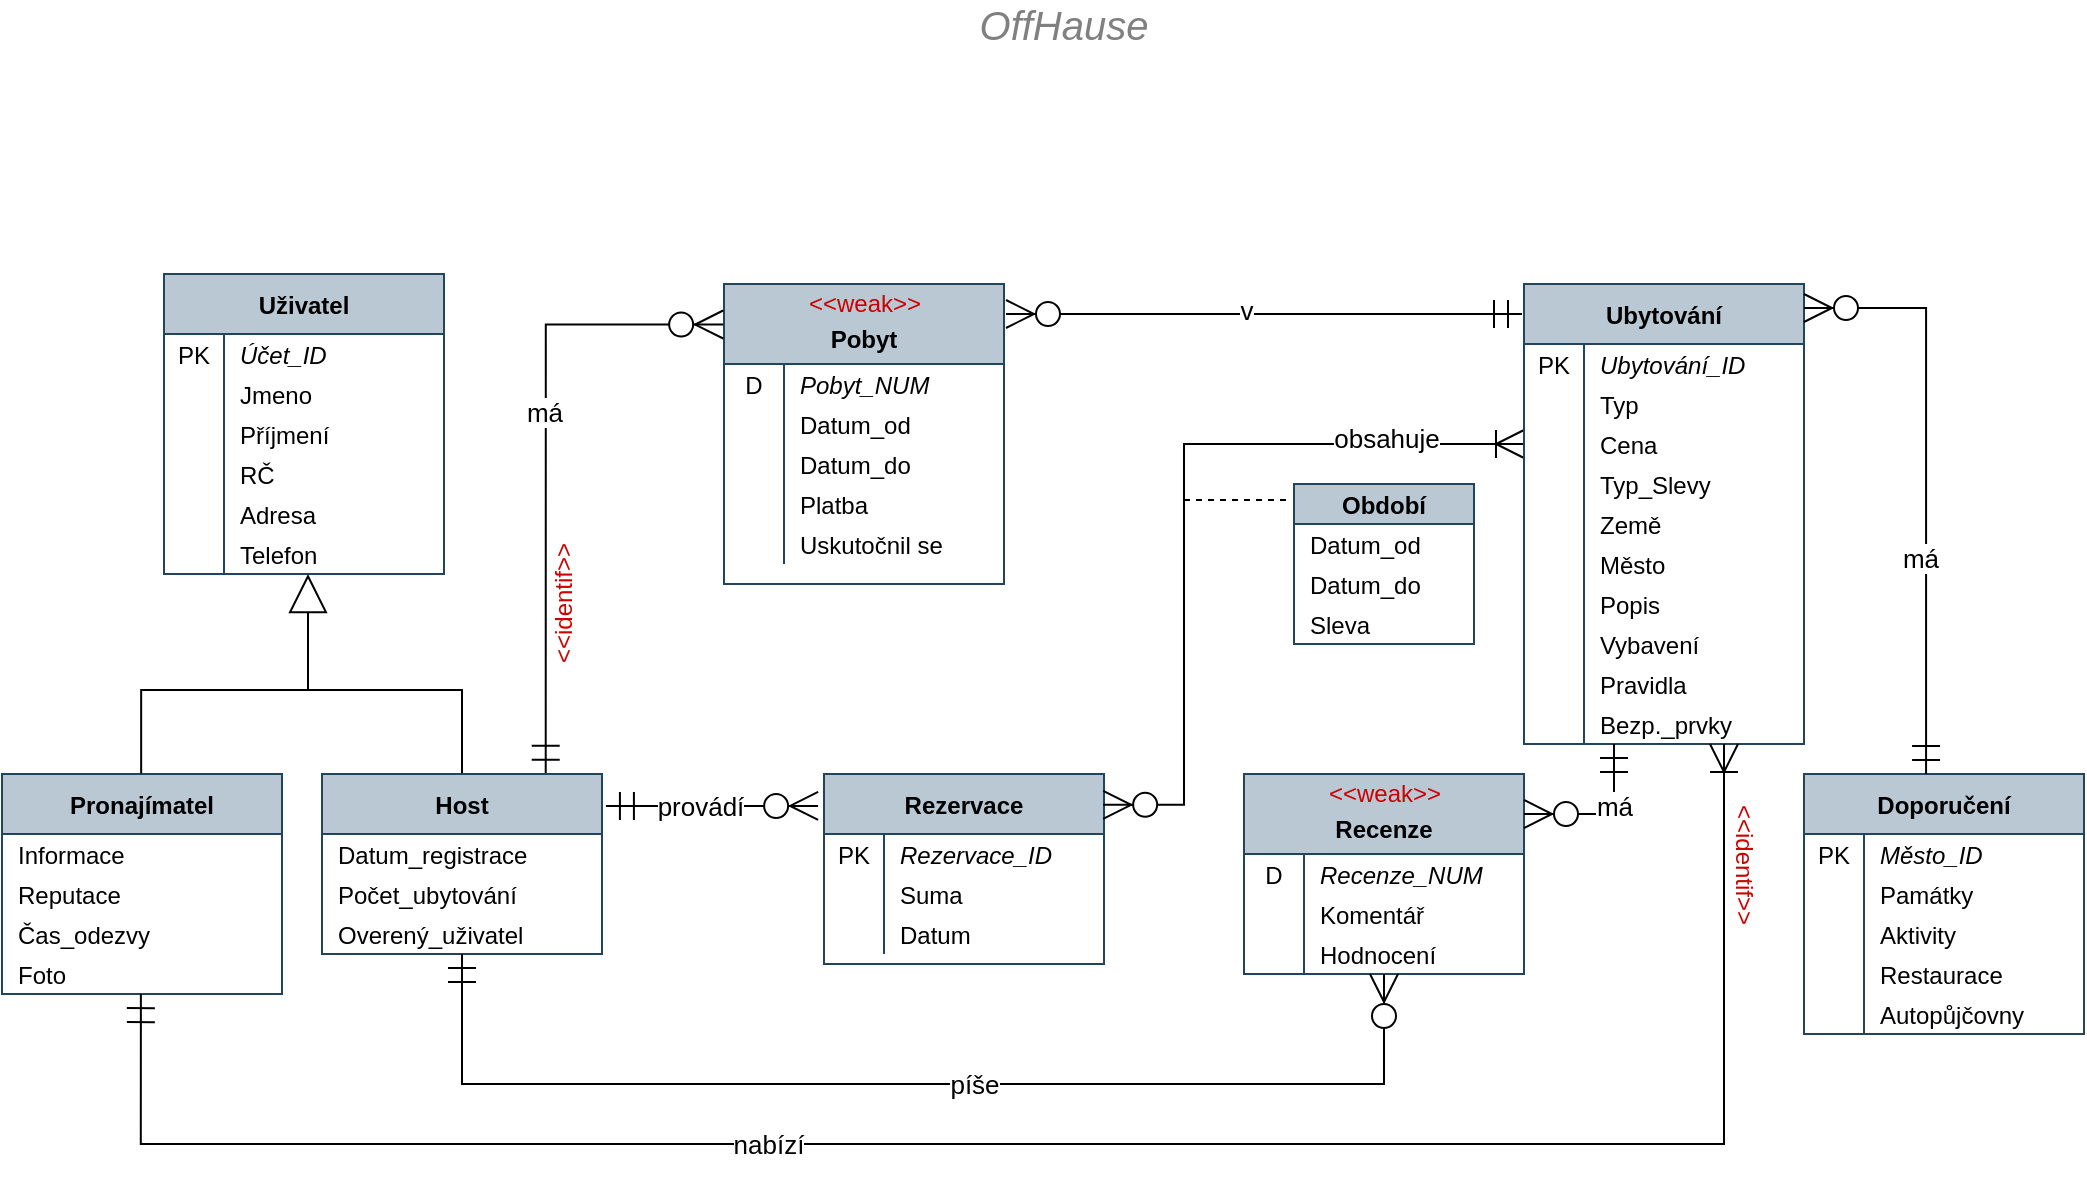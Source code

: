 <mxfile version="14.4.7" type="onedrive"><diagram id="W2XAQ88VTAQbmUToHv1H" name="Page-1"><mxGraphModel dx="1422" dy="802" grid="1" gridSize="10" guides="1" tooltips="1" connect="0" arrows="1" fold="1" page="1" pageScale="1" pageWidth="1100" pageHeight="850" math="0" shadow="0" extFonts="Permanent Marker^https://fonts.googleapis.com/css?family=Permanent+Marker"><root><mxCell id="0"/><mxCell id="1" parent="0"/><mxCell id="C-vyLk0tnHw3VtMMgP7b-23" value="Uživatel" style="shape=table;startSize=30;container=1;collapsible=1;childLayout=tableLayout;fixedRows=1;rowLines=0;fontStyle=1;align=center;resizeLast=1;strokeWidth=1;swimlaneFillColor=none;rounded=0;sketch=0;shadow=0;verticalAlign=middle;labelBackgroundColor=none;labelBorderColor=none;columnLines=1;horizontal=1;portConstraintRotation=0;connectable=1;allowArrows=1;editable=1;movable=1;resizable=1;rotatable=1;cloneable=1;deletable=1;pointerEvents=1;flipH=1;flipV=0;fillColor=#bac8d3;strokeColor=#23445d;arcSize=15;labelPadding=0;perimeterSpacing=0;fontSize=12;spacing=2;spacingLeft=0;spacingTop=0;direction=east;" parent="1" vertex="1"><mxGeometry x="100" y="145" width="140" height="150" as="geometry"/></mxCell><mxCell id="C-vyLk0tnHw3VtMMgP7b-27" value="" style="shape=partialRectangle;collapsible=0;dropTarget=0;pointerEvents=0;fillColor=none;points=[[0,0.5],[1,0.5]];portConstraint=eastwest;top=0;left=0;right=0;bottom=0;" parent="C-vyLk0tnHw3VtMMgP7b-23" vertex="1"><mxGeometry y="30" width="140" height="20" as="geometry"/></mxCell><mxCell id="C-vyLk0tnHw3VtMMgP7b-28" value="PK" style="shape=partialRectangle;overflow=hidden;connectable=0;fillColor=none;top=0;left=0;bottom=0;right=0;" parent="C-vyLk0tnHw3VtMMgP7b-27" vertex="1"><mxGeometry width="30" height="20" as="geometry"/></mxCell><mxCell id="C-vyLk0tnHw3VtMMgP7b-29" value="Účet_ID" style="shape=partialRectangle;overflow=hidden;connectable=0;fillColor=none;top=0;left=0;bottom=0;right=0;align=left;spacingLeft=6;fontStyle=2;spacing=2;spacingTop=0;spacingRight=0;labelBorderColor=none;labelBackgroundColor=none;" parent="C-vyLk0tnHw3VtMMgP7b-27" vertex="1"><mxGeometry x="30" width="110" height="20" as="geometry"/></mxCell><mxCell id="d3cmu3ZusGY5ASUHG8HD-31" style="shape=partialRectangle;collapsible=0;dropTarget=0;pointerEvents=0;fillColor=none;points=[[0,0.5],[1,0.5]];portConstraint=eastwest;top=0;left=0;right=0;bottom=0;" parent="C-vyLk0tnHw3VtMMgP7b-23" vertex="1"><mxGeometry y="50" width="140" height="20" as="geometry"/></mxCell><mxCell id="d3cmu3ZusGY5ASUHG8HD-32" style="shape=partialRectangle;overflow=hidden;connectable=0;fillColor=none;top=0;left=0;bottom=0;right=0;" parent="d3cmu3ZusGY5ASUHG8HD-31" vertex="1"><mxGeometry width="30" height="20" as="geometry"/></mxCell><mxCell id="d3cmu3ZusGY5ASUHG8HD-33" value="Jmeno" style="shape=partialRectangle;overflow=hidden;connectable=0;fillColor=none;top=0;left=0;bottom=0;right=0;align=left;spacingLeft=6;fontStyle=0;spacing=2;spacingTop=0;spacingRight=0;labelBorderColor=none;labelBackgroundColor=none;" parent="d3cmu3ZusGY5ASUHG8HD-31" vertex="1"><mxGeometry x="30" width="110" height="20" as="geometry"/></mxCell><mxCell id="d3cmu3ZusGY5ASUHG8HD-40" style="shape=partialRectangle;collapsible=0;dropTarget=0;pointerEvents=0;fillColor=none;points=[[0,0.5],[1,0.5]];portConstraint=eastwest;top=0;left=0;right=0;bottom=0;" parent="C-vyLk0tnHw3VtMMgP7b-23" vertex="1"><mxGeometry y="70" width="140" height="20" as="geometry"/></mxCell><mxCell id="d3cmu3ZusGY5ASUHG8HD-41" style="shape=partialRectangle;overflow=hidden;connectable=0;fillColor=none;top=0;left=0;bottom=0;right=0;" parent="d3cmu3ZusGY5ASUHG8HD-40" vertex="1"><mxGeometry width="30" height="20" as="geometry"/></mxCell><mxCell id="d3cmu3ZusGY5ASUHG8HD-42" value="Příjmení" style="shape=partialRectangle;overflow=hidden;connectable=0;fillColor=none;top=0;left=0;bottom=0;right=0;align=left;spacingLeft=6;fontStyle=0;spacing=2;spacingTop=0;spacingRight=0;labelBorderColor=none;labelBackgroundColor=none;" parent="d3cmu3ZusGY5ASUHG8HD-40" vertex="1"><mxGeometry x="30" width="110" height="20" as="geometry"/></mxCell><mxCell id="d3cmu3ZusGY5ASUHG8HD-43" style="shape=partialRectangle;collapsible=0;dropTarget=0;pointerEvents=0;fillColor=none;points=[[0,0.5],[1,0.5]];portConstraint=eastwest;top=0;left=0;right=0;bottom=0;" parent="C-vyLk0tnHw3VtMMgP7b-23" vertex="1"><mxGeometry y="90" width="140" height="20" as="geometry"/></mxCell><mxCell id="d3cmu3ZusGY5ASUHG8HD-44" style="shape=partialRectangle;overflow=hidden;connectable=0;fillColor=none;top=0;left=0;bottom=0;right=0;" parent="d3cmu3ZusGY5ASUHG8HD-43" vertex="1"><mxGeometry width="30" height="20" as="geometry"/></mxCell><mxCell id="d3cmu3ZusGY5ASUHG8HD-45" value="RČ" style="shape=partialRectangle;overflow=hidden;connectable=0;fillColor=none;top=0;left=0;bottom=0;right=0;align=left;spacingLeft=6;fontStyle=0;spacing=2;spacingTop=0;spacingRight=0;labelBorderColor=none;labelBackgroundColor=none;" parent="d3cmu3ZusGY5ASUHG8HD-43" vertex="1"><mxGeometry x="30" width="110" height="20" as="geometry"/></mxCell><mxCell id="d3cmu3ZusGY5ASUHG8HD-46" style="shape=partialRectangle;collapsible=0;dropTarget=0;pointerEvents=0;fillColor=none;points=[[0,0.5],[1,0.5]];portConstraint=eastwest;top=0;left=0;right=0;bottom=0;" parent="C-vyLk0tnHw3VtMMgP7b-23" vertex="1"><mxGeometry y="110" width="140" height="20" as="geometry"/></mxCell><mxCell id="d3cmu3ZusGY5ASUHG8HD-47" style="shape=partialRectangle;overflow=hidden;connectable=0;fillColor=none;top=0;left=0;bottom=0;right=0;" parent="d3cmu3ZusGY5ASUHG8HD-46" vertex="1"><mxGeometry width="30" height="20" as="geometry"/></mxCell><mxCell id="d3cmu3ZusGY5ASUHG8HD-48" value="Adresa" style="shape=partialRectangle;overflow=hidden;connectable=0;fillColor=none;top=0;left=0;bottom=0;right=0;align=left;spacingLeft=6;fontStyle=0;spacing=2;spacingTop=0;spacingRight=0;labelBorderColor=none;labelBackgroundColor=none;" parent="d3cmu3ZusGY5ASUHG8HD-46" vertex="1"><mxGeometry x="30" width="110" height="20" as="geometry"/></mxCell><mxCell id="d3cmu3ZusGY5ASUHG8HD-49" style="shape=partialRectangle;collapsible=0;dropTarget=0;pointerEvents=0;fillColor=none;points=[[0,0.5],[1,0.5]];portConstraint=eastwest;top=0;left=0;right=0;bottom=0;" parent="C-vyLk0tnHw3VtMMgP7b-23" vertex="1"><mxGeometry y="130" width="140" height="20" as="geometry"/></mxCell><mxCell id="d3cmu3ZusGY5ASUHG8HD-50" style="shape=partialRectangle;overflow=hidden;connectable=0;fillColor=none;top=0;left=0;bottom=0;right=0;" parent="d3cmu3ZusGY5ASUHG8HD-49" vertex="1"><mxGeometry width="30" height="20" as="geometry"/></mxCell><mxCell id="d3cmu3ZusGY5ASUHG8HD-51" value="Telefon" style="shape=partialRectangle;overflow=hidden;connectable=0;fillColor=none;top=0;left=0;bottom=0;right=0;align=left;spacingLeft=6;fontStyle=0;spacing=2;spacingTop=0;spacingRight=0;labelBorderColor=none;labelBackgroundColor=none;" parent="d3cmu3ZusGY5ASUHG8HD-49" vertex="1"><mxGeometry x="30" width="110" height="20" as="geometry"/></mxCell><mxCell id="d3cmu3ZusGY5ASUHG8HD-58" value="&#10;Pobyt" style="shape=table;startSize=40;container=1;collapsible=1;childLayout=tableLayout;fixedRows=1;rowLines=0;fontStyle=1;align=center;resizeLast=1;strokeWidth=1;swimlaneFillColor=none;rounded=0;sketch=0;shadow=0;verticalAlign=middle;labelBackgroundColor=none;labelBorderColor=none;columnLines=1;horizontal=1;portConstraintRotation=0;connectable=1;allowArrows=1;editable=1;movable=1;resizable=1;rotatable=1;cloneable=1;deletable=1;pointerEvents=1;flipH=1;flipV=0;fillColor=#bac8d3;strokeColor=#23445d;arcSize=15;labelPadding=0;perimeterSpacing=0;fontSize=12;spacing=2;spacingLeft=0;spacingTop=0;direction=east;" parent="1" vertex="1"><mxGeometry x="380" y="150" width="140" height="150" as="geometry"/></mxCell><mxCell id="d3cmu3ZusGY5ASUHG8HD-59" value="" style="shape=partialRectangle;collapsible=0;dropTarget=0;pointerEvents=0;fillColor=none;points=[[0,0.5],[1,0.5]];portConstraint=eastwest;top=0;left=0;right=0;bottom=0;" parent="d3cmu3ZusGY5ASUHG8HD-58" vertex="1"><mxGeometry y="40" width="140" height="20" as="geometry"/></mxCell><mxCell id="d3cmu3ZusGY5ASUHG8HD-60" value="D" style="shape=partialRectangle;overflow=hidden;connectable=0;fillColor=none;top=0;left=0;bottom=0;right=0;" parent="d3cmu3ZusGY5ASUHG8HD-59" vertex="1"><mxGeometry width="30" height="20" as="geometry"/></mxCell><mxCell id="d3cmu3ZusGY5ASUHG8HD-61" value="Pobyt_NUM" style="shape=partialRectangle;overflow=hidden;connectable=0;fillColor=none;top=0;left=0;bottom=0;right=0;align=left;spacingLeft=6;fontStyle=2;spacing=2;spacingTop=0;spacingRight=0;labelBorderColor=none;labelBackgroundColor=none;" parent="d3cmu3ZusGY5ASUHG8HD-59" vertex="1"><mxGeometry x="30" width="110" height="20" as="geometry"/></mxCell><mxCell id="d3cmu3ZusGY5ASUHG8HD-62" style="shape=partialRectangle;collapsible=0;dropTarget=0;pointerEvents=0;fillColor=none;points=[[0,0.5],[1,0.5]];portConstraint=eastwest;top=0;left=0;right=0;bottom=0;" parent="d3cmu3ZusGY5ASUHG8HD-58" vertex="1"><mxGeometry y="60" width="140" height="20" as="geometry"/></mxCell><mxCell id="d3cmu3ZusGY5ASUHG8HD-63" style="shape=partialRectangle;overflow=hidden;connectable=0;fillColor=none;top=0;left=0;bottom=0;right=0;" parent="d3cmu3ZusGY5ASUHG8HD-62" vertex="1"><mxGeometry width="30" height="20" as="geometry"/></mxCell><mxCell id="d3cmu3ZusGY5ASUHG8HD-64" value="Datum_od" style="shape=partialRectangle;overflow=hidden;connectable=0;fillColor=none;top=0;left=0;bottom=0;right=0;align=left;spacingLeft=6;fontStyle=0;spacing=2;spacingTop=0;spacingRight=0;labelBorderColor=none;labelBackgroundColor=none;" parent="d3cmu3ZusGY5ASUHG8HD-62" vertex="1"><mxGeometry x="30" width="110" height="20" as="geometry"/></mxCell><mxCell id="d3cmu3ZusGY5ASUHG8HD-65" style="shape=partialRectangle;collapsible=0;dropTarget=0;pointerEvents=0;fillColor=none;points=[[0,0.5],[1,0.5]];portConstraint=eastwest;top=0;left=0;right=0;bottom=0;" parent="d3cmu3ZusGY5ASUHG8HD-58" vertex="1"><mxGeometry y="80" width="140" height="20" as="geometry"/></mxCell><mxCell id="d3cmu3ZusGY5ASUHG8HD-66" style="shape=partialRectangle;overflow=hidden;connectable=0;fillColor=none;top=0;left=0;bottom=0;right=0;" parent="d3cmu3ZusGY5ASUHG8HD-65" vertex="1"><mxGeometry width="30" height="20" as="geometry"/></mxCell><mxCell id="d3cmu3ZusGY5ASUHG8HD-67" value="Datum_do" style="shape=partialRectangle;overflow=hidden;connectable=0;fillColor=none;top=0;left=0;bottom=0;right=0;align=left;spacingLeft=6;fontStyle=0;spacing=2;spacingTop=0;spacingRight=0;labelBorderColor=none;labelBackgroundColor=none;" parent="d3cmu3ZusGY5ASUHG8HD-65" vertex="1"><mxGeometry x="30" width="110" height="20" as="geometry"/></mxCell><mxCell id="d3cmu3ZusGY5ASUHG8HD-68" style="shape=partialRectangle;collapsible=0;dropTarget=0;pointerEvents=0;fillColor=none;points=[[0,0.5],[1,0.5]];portConstraint=eastwest;top=0;left=0;right=0;bottom=0;" parent="d3cmu3ZusGY5ASUHG8HD-58" vertex="1"><mxGeometry y="100" width="140" height="20" as="geometry"/></mxCell><mxCell id="d3cmu3ZusGY5ASUHG8HD-69" style="shape=partialRectangle;overflow=hidden;connectable=0;fillColor=none;top=0;left=0;bottom=0;right=0;" parent="d3cmu3ZusGY5ASUHG8HD-68" vertex="1"><mxGeometry width="30" height="20" as="geometry"/></mxCell><mxCell id="d3cmu3ZusGY5ASUHG8HD-70" value="Platba" style="shape=partialRectangle;overflow=hidden;connectable=0;fillColor=none;top=0;left=0;bottom=0;right=0;align=left;spacingLeft=6;fontStyle=0;spacing=2;spacingTop=0;spacingRight=0;labelBorderColor=none;labelBackgroundColor=none;" parent="d3cmu3ZusGY5ASUHG8HD-68" vertex="1"><mxGeometry x="30" width="110" height="20" as="geometry"/></mxCell><mxCell id="ikXksvUwqGE6alkPbPRI-23" style="shape=partialRectangle;collapsible=0;dropTarget=0;pointerEvents=0;fillColor=none;points=[[0,0.5],[1,0.5]];portConstraint=eastwest;top=0;left=0;right=0;bottom=0;" parent="d3cmu3ZusGY5ASUHG8HD-58" vertex="1"><mxGeometry y="120" width="140" height="20" as="geometry"/></mxCell><mxCell id="ikXksvUwqGE6alkPbPRI-24" style="shape=partialRectangle;overflow=hidden;connectable=0;fillColor=none;top=0;left=0;bottom=0;right=0;" parent="ikXksvUwqGE6alkPbPRI-23" vertex="1"><mxGeometry width="30" height="20" as="geometry"/></mxCell><mxCell id="ikXksvUwqGE6alkPbPRI-25" value="Uskutočnil se" style="shape=partialRectangle;overflow=hidden;connectable=0;fillColor=none;top=0;left=0;bottom=0;right=0;align=left;spacingLeft=6;fontStyle=0;spacing=2;spacingTop=0;spacingRight=0;labelBorderColor=none;labelBackgroundColor=none;" parent="ikXksvUwqGE6alkPbPRI-23" vertex="1"><mxGeometry x="30" width="110" height="20" as="geometry"/></mxCell><mxCell id="d3cmu3ZusGY5ASUHG8HD-105" value="" style="endArrow=ERzeroToMany;html=1;fontSize=12;edgeStyle=orthogonalEdgeStyle;rounded=0;startArrow=ERmandOne;startFill=0;endFill=1;startSize=12;endSize=12;entryX=1.003;entryY=0.135;entryDx=0;entryDy=0;entryPerimeter=0;exitX=0.201;exitY=-0.002;exitDx=0;exitDy=0;exitPerimeter=0;" parent="1" source="1h9jFS285uRgnoYcImux-3" target="d3cmu3ZusGY5ASUHG8HD-58" edge="1"><mxGeometry relative="1" as="geometry"><mxPoint x="282" y="365" as="sourcePoint"/><mxPoint x="452" y="318" as="targetPoint"/></mxGeometry></mxCell><mxCell id="ikXksvUwqGE6alkPbPRI-1" value="má" style="edgeLabel;html=1;align=center;verticalAlign=middle;resizable=0;points=[];fontSize=13;" parent="d3cmu3ZusGY5ASUHG8HD-105" vertex="1" connectable="0"><mxGeometry x="0.159" y="1" relative="1" as="geometry"><mxPoint as="offset"/></mxGeometry></mxCell><mxCell id="d3cmu3ZusGY5ASUHG8HD-114" value="&amp;lt;&amp;lt;weak&amp;gt;&amp;gt;" style="text;html=1;resizable=0;autosize=1;align=center;verticalAlign=middle;points=[];fillColor=none;strokeColor=none;rounded=0;shadow=0;labelBackgroundColor=none;sketch=0;fontSize=12;fontColor=#CC0000;" parent="1" vertex="1"><mxGeometry x="415" y="150" width="70" height="20" as="geometry"/></mxCell><mxCell id="d3cmu3ZusGY5ASUHG8HD-116" value="Pronajímatel" style="shape=table;startSize=30;container=1;collapsible=1;childLayout=tableLayout;fixedRows=1;rowLines=0;fontStyle=1;align=center;resizeLast=1;strokeWidth=1;swimlaneFillColor=none;rounded=0;sketch=0;shadow=0;verticalAlign=middle;labelBackgroundColor=none;labelBorderColor=none;columnLines=0;horizontal=1;portConstraintRotation=0;connectable=1;allowArrows=1;editable=1;movable=1;resizable=1;rotatable=1;cloneable=1;deletable=1;pointerEvents=1;flipH=1;flipV=0;fillColor=#bac8d3;strokeColor=#23445d;arcSize=15;labelPadding=0;perimeterSpacing=0;fontSize=12;spacing=2;spacingLeft=0;spacingTop=0;direction=east;" parent="1" vertex="1"><mxGeometry x="19" y="395" width="140" height="110" as="geometry"/></mxCell><mxCell id="d3cmu3ZusGY5ASUHG8HD-117" value="" style="shape=partialRectangle;collapsible=0;dropTarget=0;pointerEvents=0;fillColor=none;points=[[0,0.5],[1,0.5]];portConstraint=eastwest;top=0;left=0;right=0;bottom=0;" parent="d3cmu3ZusGY5ASUHG8HD-116" vertex="1"><mxGeometry y="30" width="140" height="20" as="geometry"/></mxCell><mxCell id="d3cmu3ZusGY5ASUHG8HD-119" value="Informace" style="shape=partialRectangle;overflow=hidden;connectable=0;fillColor=none;top=0;left=0;bottom=0;right=0;align=left;spacingLeft=6;fontStyle=0;spacing=2;spacingTop=0;spacingRight=0;labelBorderColor=none;labelBackgroundColor=none;" parent="d3cmu3ZusGY5ASUHG8HD-117" vertex="1"><mxGeometry width="140" height="20" as="geometry"/></mxCell><mxCell id="d3cmu3ZusGY5ASUHG8HD-120" style="shape=partialRectangle;collapsible=0;dropTarget=0;pointerEvents=0;fillColor=none;points=[[0,0.5],[1,0.5]];portConstraint=eastwest;top=0;left=0;right=0;bottom=0;" parent="d3cmu3ZusGY5ASUHG8HD-116" vertex="1"><mxGeometry y="50" width="140" height="20" as="geometry"/></mxCell><mxCell id="d3cmu3ZusGY5ASUHG8HD-122" value="Reputace" style="shape=partialRectangle;overflow=hidden;connectable=0;fillColor=none;top=0;left=0;bottom=0;right=0;align=left;spacingLeft=6;fontStyle=0;spacing=2;spacingTop=0;spacingRight=0;labelBorderColor=none;labelBackgroundColor=none;" parent="d3cmu3ZusGY5ASUHG8HD-120" vertex="1"><mxGeometry width="140" height="20" as="geometry"/></mxCell><mxCell id="d3cmu3ZusGY5ASUHG8HD-123" style="shape=partialRectangle;collapsible=0;dropTarget=0;pointerEvents=0;fillColor=none;points=[[0,0.5],[1,0.5]];portConstraint=eastwest;top=0;left=0;right=0;bottom=0;" parent="d3cmu3ZusGY5ASUHG8HD-116" vertex="1"><mxGeometry y="70" width="140" height="20" as="geometry"/></mxCell><mxCell id="d3cmu3ZusGY5ASUHG8HD-125" value="Čas_odezvy" style="shape=partialRectangle;overflow=hidden;connectable=0;fillColor=none;top=0;left=0;bottom=0;right=0;align=left;spacingLeft=6;fontStyle=0;spacing=2;spacingTop=0;spacingRight=0;labelBorderColor=none;labelBackgroundColor=none;" parent="d3cmu3ZusGY5ASUHG8HD-123" vertex="1"><mxGeometry width="140" height="20" as="geometry"/></mxCell><mxCell id="d3cmu3ZusGY5ASUHG8HD-126" style="shape=partialRectangle;collapsible=0;dropTarget=0;pointerEvents=0;fillColor=none;points=[[0,0.5],[1,0.5]];portConstraint=eastwest;top=0;left=0;right=0;bottom=0;" parent="d3cmu3ZusGY5ASUHG8HD-116" vertex="1"><mxGeometry y="90" width="140" height="20" as="geometry"/></mxCell><mxCell id="d3cmu3ZusGY5ASUHG8HD-128" value="Foto" style="shape=partialRectangle;overflow=hidden;connectable=0;fillColor=none;top=0;left=0;bottom=0;right=0;align=left;spacingLeft=6;fontStyle=0;spacing=2;spacingTop=0;spacingRight=0;labelBorderColor=none;labelBackgroundColor=none;" parent="d3cmu3ZusGY5ASUHG8HD-126" vertex="1"><mxGeometry width="140" height="20" as="geometry"/></mxCell><mxCell id="d3cmu3ZusGY5ASUHG8HD-139" value="" style="endArrow=ERzeroToMany;html=1;fontSize=12;edgeStyle=elbowEdgeStyle;rounded=0;startArrow=ERmandOne;startFill=0;endFill=1;startSize=12;endSize=12;entryX=1.021;entryY=0.168;entryDx=0;entryDy=0;entryPerimeter=0;exitX=-0.014;exitY=0.178;exitDx=0;exitDy=0;exitPerimeter=0;" parent="1" source="1h9jFS285uRgnoYcImux-3" target="d3cmu3ZusGY5ASUHG8HD-145" edge="1"><mxGeometry relative="1" as="geometry"><mxPoint x="320" y="439" as="sourcePoint"/><mxPoint x="467" y="378" as="targetPoint"/><Array as="points"><mxPoint x="371" y="439"/></Array></mxGeometry></mxCell><mxCell id="ikXksvUwqGE6alkPbPRI-7" value="provádí" style="edgeLabel;html=1;align=center;verticalAlign=middle;resizable=0;points=[];fontSize=13;" parent="d3cmu3ZusGY5ASUHG8HD-139" vertex="1" connectable="0"><mxGeometry x="0.124" relative="1" as="geometry"><mxPoint x="-12.6" as="offset"/></mxGeometry></mxCell><mxCell id="d3cmu3ZusGY5ASUHG8HD-145" value="Rezervace" style="shape=table;startSize=30;container=1;collapsible=1;childLayout=tableLayout;fixedRows=1;rowLines=0;fontStyle=1;align=center;resizeLast=1;strokeWidth=1;swimlaneFillColor=none;rounded=0;sketch=0;shadow=0;verticalAlign=middle;labelBackgroundColor=none;labelBorderColor=none;columnLines=1;horizontal=1;portConstraintRotation=0;connectable=1;allowArrows=1;editable=1;movable=1;resizable=1;rotatable=1;cloneable=1;deletable=1;pointerEvents=1;flipH=1;flipV=0;fillColor=#bac8d3;strokeColor=#23445d;arcSize=15;labelPadding=0;perimeterSpacing=0;fontSize=12;spacing=2;spacingLeft=0;spacingTop=0;direction=east;" parent="1" vertex="1"><mxGeometry x="430" y="395" width="140" height="95" as="geometry"/></mxCell><mxCell id="d3cmu3ZusGY5ASUHG8HD-146" value="" style="shape=partialRectangle;collapsible=0;dropTarget=0;pointerEvents=0;fillColor=none;points=[[0,0.5],[1,0.5]];portConstraint=eastwest;top=0;left=0;right=0;bottom=0;" parent="d3cmu3ZusGY5ASUHG8HD-145" vertex="1"><mxGeometry y="30" width="140" height="20" as="geometry"/></mxCell><mxCell id="d3cmu3ZusGY5ASUHG8HD-147" value="PK" style="shape=partialRectangle;overflow=hidden;connectable=0;fillColor=none;top=0;left=0;bottom=0;right=0;" parent="d3cmu3ZusGY5ASUHG8HD-146" vertex="1"><mxGeometry width="30" height="20" as="geometry"/></mxCell><mxCell id="d3cmu3ZusGY5ASUHG8HD-148" value="Rezervace_ID" style="shape=partialRectangle;overflow=hidden;connectable=0;fillColor=none;top=0;left=0;bottom=0;right=0;align=left;spacingLeft=6;fontStyle=2;spacing=2;spacingTop=0;spacingRight=0;labelBorderColor=none;labelBackgroundColor=none;" parent="d3cmu3ZusGY5ASUHG8HD-146" vertex="1"><mxGeometry x="30" width="110" height="20" as="geometry"/></mxCell><mxCell id="d3cmu3ZusGY5ASUHG8HD-149" style="shape=partialRectangle;collapsible=0;dropTarget=0;pointerEvents=0;fillColor=none;points=[[0,0.5],[1,0.5]];portConstraint=eastwest;top=0;left=0;right=0;bottom=0;" parent="d3cmu3ZusGY5ASUHG8HD-145" vertex="1"><mxGeometry y="50" width="140" height="20" as="geometry"/></mxCell><mxCell id="d3cmu3ZusGY5ASUHG8HD-150" style="shape=partialRectangle;overflow=hidden;connectable=0;fillColor=none;top=0;left=0;bottom=0;right=0;" parent="d3cmu3ZusGY5ASUHG8HD-149" vertex="1"><mxGeometry width="30" height="20" as="geometry"/></mxCell><mxCell id="d3cmu3ZusGY5ASUHG8HD-151" value="Suma" style="shape=partialRectangle;overflow=hidden;connectable=0;fillColor=none;top=0;left=0;bottom=0;right=0;align=left;spacingLeft=6;fontStyle=0;spacing=2;spacingTop=0;spacingRight=0;labelBorderColor=none;labelBackgroundColor=none;" parent="d3cmu3ZusGY5ASUHG8HD-149" vertex="1"><mxGeometry x="30" width="110" height="20" as="geometry"/></mxCell><mxCell id="d3cmu3ZusGY5ASUHG8HD-152" style="shape=partialRectangle;collapsible=0;dropTarget=0;pointerEvents=0;fillColor=none;points=[[0,0.5],[1,0.5]];portConstraint=eastwest;top=0;left=0;right=0;bottom=0;" parent="d3cmu3ZusGY5ASUHG8HD-145" vertex="1"><mxGeometry y="70" width="140" height="20" as="geometry"/></mxCell><mxCell id="d3cmu3ZusGY5ASUHG8HD-153" style="shape=partialRectangle;overflow=hidden;connectable=0;fillColor=none;top=0;left=0;bottom=0;right=0;" parent="d3cmu3ZusGY5ASUHG8HD-152" vertex="1"><mxGeometry width="30" height="20" as="geometry"/></mxCell><mxCell id="d3cmu3ZusGY5ASUHG8HD-154" value="Datum" style="shape=partialRectangle;overflow=hidden;connectable=0;fillColor=none;top=0;left=0;bottom=0;right=0;align=left;spacingLeft=6;fontStyle=0;spacing=2;spacingTop=0;spacingRight=0;labelBorderColor=none;labelBackgroundColor=none;" parent="d3cmu3ZusGY5ASUHG8HD-152" vertex="1"><mxGeometry x="30" width="110" height="20" as="geometry"/></mxCell><mxCell id="d3cmu3ZusGY5ASUHG8HD-177" value="" style="endArrow=ERoneToMany;html=1;fontSize=12;edgeStyle=elbowEdgeStyle;rounded=0;startArrow=ERzeroToMany;startFill=1;endFill=0;startSize=12;endSize=12;exitX=0.003;exitY=0.162;exitDx=0;exitDy=0;exitPerimeter=0;" parent="1" source="d3cmu3ZusGY5ASUHG8HD-145" target="d3cmu3ZusGY5ASUHG8HD-186" edge="1"><mxGeometry relative="1" as="geometry"><mxPoint x="582" y="212.6" as="sourcePoint"/><mxPoint x="772.42" y="383" as="targetPoint"/><Array as="points"><mxPoint x="610" y="350"/></Array></mxGeometry></mxCell><mxCell id="ikXksvUwqGE6alkPbPRI-2" value="obsahuje" style="edgeLabel;html=1;align=center;verticalAlign=middle;resizable=0;points=[];fontSize=13;" parent="d3cmu3ZusGY5ASUHG8HD-177" vertex="1" connectable="0"><mxGeometry x="0.668" y="-2" relative="1" as="geometry"><mxPoint x="-4" y="-5" as="offset"/></mxGeometry></mxCell><mxCell id="d3cmu3ZusGY5ASUHG8HD-179" value="Ubytování" style="shape=table;startSize=30;container=1;collapsible=1;childLayout=tableLayout;fixedRows=1;rowLines=0;fontStyle=1;align=center;resizeLast=1;strokeWidth=1;swimlaneFillColor=none;rounded=0;sketch=0;shadow=0;verticalAlign=middle;labelBackgroundColor=none;labelBorderColor=none;columnLines=1;horizontal=1;portConstraintRotation=0;connectable=1;allowArrows=1;editable=1;movable=1;resizable=1;rotatable=1;cloneable=1;deletable=1;pointerEvents=1;flipH=1;flipV=0;fillColor=#bac8d3;strokeColor=#23445d;arcSize=15;labelPadding=0;perimeterSpacing=0;fontSize=12;spacing=2;spacingLeft=0;spacingTop=0;direction=east;" parent="1" vertex="1"><mxGeometry x="780" y="150" width="140" height="230" as="geometry"/></mxCell><mxCell id="d3cmu3ZusGY5ASUHG8HD-180" value="" style="shape=partialRectangle;collapsible=0;dropTarget=0;pointerEvents=0;fillColor=none;points=[[0,0.5],[1,0.5]];portConstraint=eastwest;top=0;left=0;right=0;bottom=0;" parent="d3cmu3ZusGY5ASUHG8HD-179" vertex="1"><mxGeometry y="30" width="140" height="20" as="geometry"/></mxCell><mxCell id="d3cmu3ZusGY5ASUHG8HD-181" value="PK" style="shape=partialRectangle;overflow=hidden;connectable=0;fillColor=none;top=0;left=0;bottom=0;right=0;" parent="d3cmu3ZusGY5ASUHG8HD-180" vertex="1"><mxGeometry width="30" height="20" as="geometry"/></mxCell><mxCell id="d3cmu3ZusGY5ASUHG8HD-182" value="Ubytování_ID" style="shape=partialRectangle;overflow=hidden;connectable=0;fillColor=none;top=0;left=0;bottom=0;right=0;align=left;spacingLeft=6;fontStyle=2;spacing=2;spacingTop=0;spacingRight=0;labelBorderColor=none;labelBackgroundColor=none;" parent="d3cmu3ZusGY5ASUHG8HD-180" vertex="1"><mxGeometry x="30" width="110" height="20" as="geometry"/></mxCell><mxCell id="d3cmu3ZusGY5ASUHG8HD-183" style="shape=partialRectangle;collapsible=0;dropTarget=0;pointerEvents=0;fillColor=none;points=[[0,0.5],[1,0.5]];portConstraint=eastwest;top=0;left=0;right=0;bottom=0;" parent="d3cmu3ZusGY5ASUHG8HD-179" vertex="1"><mxGeometry y="50" width="140" height="20" as="geometry"/></mxCell><mxCell id="d3cmu3ZusGY5ASUHG8HD-184" style="shape=partialRectangle;overflow=hidden;connectable=0;fillColor=none;top=0;left=0;bottom=0;right=0;" parent="d3cmu3ZusGY5ASUHG8HD-183" vertex="1"><mxGeometry width="30" height="20" as="geometry"/></mxCell><mxCell id="d3cmu3ZusGY5ASUHG8HD-185" value="Typ" style="shape=partialRectangle;overflow=hidden;connectable=0;fillColor=none;top=0;left=0;bottom=0;right=0;align=left;spacingLeft=6;fontStyle=0;spacing=2;spacingTop=0;spacingRight=0;labelBorderColor=none;labelBackgroundColor=none;" parent="d3cmu3ZusGY5ASUHG8HD-183" vertex="1"><mxGeometry x="30" width="110" height="20" as="geometry"/></mxCell><mxCell id="d3cmu3ZusGY5ASUHG8HD-186" style="shape=partialRectangle;collapsible=0;dropTarget=0;pointerEvents=0;fillColor=none;points=[[0,0.5],[1,0.5]];portConstraint=eastwest;top=0;left=0;right=0;bottom=0;" parent="d3cmu3ZusGY5ASUHG8HD-179" vertex="1"><mxGeometry y="70" width="140" height="20" as="geometry"/></mxCell><mxCell id="d3cmu3ZusGY5ASUHG8HD-187" style="shape=partialRectangle;overflow=hidden;connectable=0;fillColor=none;top=0;left=0;bottom=0;right=0;" parent="d3cmu3ZusGY5ASUHG8HD-186" vertex="1"><mxGeometry width="30" height="20" as="geometry"/></mxCell><mxCell id="d3cmu3ZusGY5ASUHG8HD-188" value="Cena" style="shape=partialRectangle;overflow=hidden;connectable=0;fillColor=none;top=0;left=0;bottom=0;right=0;align=left;spacingLeft=6;fontStyle=0;spacing=2;spacingTop=0;spacingRight=0;labelBorderColor=none;labelBackgroundColor=none;" parent="d3cmu3ZusGY5ASUHG8HD-186" vertex="1"><mxGeometry x="30" width="110" height="20" as="geometry"/></mxCell><mxCell id="d3cmu3ZusGY5ASUHG8HD-189" style="shape=partialRectangle;collapsible=0;dropTarget=0;pointerEvents=0;fillColor=none;points=[[0,0.5],[1,0.5]];portConstraint=eastwest;top=0;left=0;right=0;bottom=0;" parent="d3cmu3ZusGY5ASUHG8HD-179" vertex="1"><mxGeometry y="90" width="140" height="20" as="geometry"/></mxCell><mxCell id="d3cmu3ZusGY5ASUHG8HD-190" style="shape=partialRectangle;overflow=hidden;connectable=0;fillColor=none;top=0;left=0;bottom=0;right=0;" parent="d3cmu3ZusGY5ASUHG8HD-189" vertex="1"><mxGeometry width="30" height="20" as="geometry"/></mxCell><mxCell id="d3cmu3ZusGY5ASUHG8HD-191" value="Typ_Slevy" style="shape=partialRectangle;overflow=hidden;connectable=0;fillColor=none;top=0;left=0;bottom=0;right=0;align=left;spacingLeft=6;fontStyle=0;spacing=2;spacingTop=0;spacingRight=0;labelBorderColor=none;labelBackgroundColor=none;" parent="d3cmu3ZusGY5ASUHG8HD-189" vertex="1"><mxGeometry x="30" width="110" height="20" as="geometry"/></mxCell><mxCell id="d3cmu3ZusGY5ASUHG8HD-192" style="shape=partialRectangle;collapsible=0;dropTarget=0;pointerEvents=0;fillColor=none;points=[[0,0.5],[1,0.5]];portConstraint=eastwest;top=0;left=0;right=0;bottom=0;" parent="d3cmu3ZusGY5ASUHG8HD-179" vertex="1"><mxGeometry y="110" width="140" height="20" as="geometry"/></mxCell><mxCell id="d3cmu3ZusGY5ASUHG8HD-193" style="shape=partialRectangle;overflow=hidden;connectable=0;fillColor=none;top=0;left=0;bottom=0;right=0;" parent="d3cmu3ZusGY5ASUHG8HD-192" vertex="1"><mxGeometry width="30" height="20" as="geometry"/></mxCell><mxCell id="d3cmu3ZusGY5ASUHG8HD-194" value="Země" style="shape=partialRectangle;overflow=hidden;connectable=0;fillColor=none;top=0;left=0;bottom=0;right=0;align=left;spacingLeft=6;fontStyle=0;spacing=2;spacingTop=0;spacingRight=0;labelBorderColor=none;labelBackgroundColor=none;" parent="d3cmu3ZusGY5ASUHG8HD-192" vertex="1"><mxGeometry x="30" width="110" height="20" as="geometry"/></mxCell><mxCell id="d3cmu3ZusGY5ASUHG8HD-195" style="shape=partialRectangle;collapsible=0;dropTarget=0;pointerEvents=0;fillColor=none;points=[[0,0.5],[1,0.5]];portConstraint=eastwest;top=0;left=0;right=0;bottom=0;" parent="d3cmu3ZusGY5ASUHG8HD-179" vertex="1"><mxGeometry y="130" width="140" height="20" as="geometry"/></mxCell><mxCell id="d3cmu3ZusGY5ASUHG8HD-196" style="shape=partialRectangle;overflow=hidden;connectable=0;fillColor=none;top=0;left=0;bottom=0;right=0;" parent="d3cmu3ZusGY5ASUHG8HD-195" vertex="1"><mxGeometry width="30" height="20" as="geometry"/></mxCell><mxCell id="d3cmu3ZusGY5ASUHG8HD-197" value="Město" style="shape=partialRectangle;overflow=hidden;connectable=0;fillColor=none;top=0;left=0;bottom=0;right=0;align=left;spacingLeft=6;fontStyle=0;spacing=2;spacingTop=0;spacingRight=0;labelBorderColor=none;labelBackgroundColor=none;" parent="d3cmu3ZusGY5ASUHG8HD-195" vertex="1"><mxGeometry x="30" width="110" height="20" as="geometry"/></mxCell><mxCell id="d3cmu3ZusGY5ASUHG8HD-198" style="shape=partialRectangle;collapsible=0;dropTarget=0;pointerEvents=0;fillColor=none;points=[[0,0.5],[1,0.5]];portConstraint=eastwest;top=0;left=0;right=0;bottom=0;" parent="d3cmu3ZusGY5ASUHG8HD-179" vertex="1"><mxGeometry y="150" width="140" height="20" as="geometry"/></mxCell><mxCell id="d3cmu3ZusGY5ASUHG8HD-199" style="shape=partialRectangle;overflow=hidden;connectable=0;fillColor=none;top=0;left=0;bottom=0;right=0;" parent="d3cmu3ZusGY5ASUHG8HD-198" vertex="1"><mxGeometry width="30" height="20" as="geometry"/></mxCell><mxCell id="d3cmu3ZusGY5ASUHG8HD-200" value="Popis" style="shape=partialRectangle;overflow=hidden;connectable=0;fillColor=none;top=0;left=0;bottom=0;right=0;align=left;spacingLeft=6;fontStyle=0;spacing=2;spacingTop=0;spacingRight=0;labelBorderColor=none;labelBackgroundColor=none;" parent="d3cmu3ZusGY5ASUHG8HD-198" vertex="1"><mxGeometry x="30" width="110" height="20" as="geometry"/></mxCell><mxCell id="d3cmu3ZusGY5ASUHG8HD-201" style="shape=partialRectangle;collapsible=0;dropTarget=0;pointerEvents=0;fillColor=none;points=[[0,0.5],[1,0.5]];portConstraint=eastwest;top=0;left=0;right=0;bottom=0;" parent="d3cmu3ZusGY5ASUHG8HD-179" vertex="1"><mxGeometry y="170" width="140" height="20" as="geometry"/></mxCell><mxCell id="d3cmu3ZusGY5ASUHG8HD-202" style="shape=partialRectangle;overflow=hidden;connectable=0;fillColor=none;top=0;left=0;bottom=0;right=0;" parent="d3cmu3ZusGY5ASUHG8HD-201" vertex="1"><mxGeometry width="30" height="20" as="geometry"/></mxCell><mxCell id="d3cmu3ZusGY5ASUHG8HD-203" value="Vybavení" style="shape=partialRectangle;overflow=hidden;connectable=0;fillColor=none;top=0;left=0;bottom=0;right=0;align=left;spacingLeft=6;fontStyle=0;spacing=2;spacingTop=0;spacingRight=0;labelBorderColor=none;labelBackgroundColor=none;" parent="d3cmu3ZusGY5ASUHG8HD-201" vertex="1"><mxGeometry x="30" width="110" height="20" as="geometry"/></mxCell><mxCell id="d3cmu3ZusGY5ASUHG8HD-204" style="shape=partialRectangle;collapsible=0;dropTarget=0;pointerEvents=0;fillColor=none;points=[[0,0.5],[1,0.5]];portConstraint=eastwest;top=0;left=0;right=0;bottom=0;" parent="d3cmu3ZusGY5ASUHG8HD-179" vertex="1"><mxGeometry y="190" width="140" height="20" as="geometry"/></mxCell><mxCell id="d3cmu3ZusGY5ASUHG8HD-205" style="shape=partialRectangle;overflow=hidden;connectable=0;fillColor=none;top=0;left=0;bottom=0;right=0;" parent="d3cmu3ZusGY5ASUHG8HD-204" vertex="1"><mxGeometry width="30" height="20" as="geometry"/></mxCell><mxCell id="d3cmu3ZusGY5ASUHG8HD-206" value="Pravidla" style="shape=partialRectangle;overflow=hidden;connectable=0;fillColor=none;top=0;left=0;bottom=0;right=0;align=left;spacingLeft=6;fontStyle=0;spacing=2;spacingTop=0;spacingRight=0;labelBorderColor=none;labelBackgroundColor=none;" parent="d3cmu3ZusGY5ASUHG8HD-204" vertex="1"><mxGeometry x="30" width="110" height="20" as="geometry"/></mxCell><mxCell id="d3cmu3ZusGY5ASUHG8HD-207" style="shape=partialRectangle;collapsible=0;dropTarget=0;pointerEvents=0;fillColor=none;points=[[0,0.5],[1,0.5]];portConstraint=eastwest;top=0;left=0;right=0;bottom=0;" parent="d3cmu3ZusGY5ASUHG8HD-179" vertex="1"><mxGeometry y="210" width="140" height="20" as="geometry"/></mxCell><mxCell id="d3cmu3ZusGY5ASUHG8HD-208" style="shape=partialRectangle;overflow=hidden;connectable=0;fillColor=none;top=0;left=0;bottom=0;right=0;" parent="d3cmu3ZusGY5ASUHG8HD-207" vertex="1"><mxGeometry width="30" height="20" as="geometry"/></mxCell><mxCell id="d3cmu3ZusGY5ASUHG8HD-209" value="Bezp._prvky" style="shape=partialRectangle;overflow=hidden;connectable=0;fillColor=none;top=0;left=0;bottom=0;right=0;align=left;spacingLeft=6;fontStyle=0;spacing=2;spacingTop=0;spacingRight=0;labelBorderColor=none;labelBackgroundColor=none;" parent="d3cmu3ZusGY5ASUHG8HD-207" vertex="1"><mxGeometry x="30" width="110" height="20" as="geometry"/></mxCell><mxCell id="d3cmu3ZusGY5ASUHG8HD-245" value="" style="endArrow=none;html=1;shadow=0;strokeWidth=1;fontSize=9;rounded=0;dashed=1;edgeStyle=elbowEdgeStyle;elbow=vertical;entryX=1.011;entryY=0.1;entryDx=0;entryDy=0;entryPerimeter=0;" parent="1" target="d3cmu3ZusGY5ASUHG8HD-246" edge="1"><mxGeometry width="50" height="50" relative="1" as="geometry"><mxPoint x="610" y="258" as="sourcePoint"/><mxPoint x="712" y="398" as="targetPoint"/><Array as="points"><mxPoint x="640" y="258"/><mxPoint x="640" y="340"/></Array></mxGeometry></mxCell><mxCell id="d3cmu3ZusGY5ASUHG8HD-246" value="Období" style="shape=table;startSize=20;container=1;collapsible=1;childLayout=tableLayout;fixedRows=1;rowLines=0;fontStyle=1;align=center;resizeLast=1;strokeWidth=1;swimlaneFillColor=none;rounded=0;sketch=0;shadow=0;verticalAlign=middle;labelBackgroundColor=none;labelBorderColor=none;columnLines=0;horizontal=1;portConstraintRotation=0;connectable=1;allowArrows=1;editable=1;movable=1;resizable=1;rotatable=1;cloneable=1;deletable=1;pointerEvents=1;flipH=1;flipV=0;fillColor=#bac8d3;strokeColor=#23445d;arcSize=15;labelPadding=0;perimeterSpacing=0;fontSize=12;spacing=2;spacingLeft=0;spacingTop=0;direction=east;" parent="1" vertex="1"><mxGeometry x="665" y="250" width="90" height="80" as="geometry"/></mxCell><mxCell id="d3cmu3ZusGY5ASUHG8HD-247" value="" style="shape=partialRectangle;collapsible=0;dropTarget=0;pointerEvents=0;fillColor=none;points=[[0,0.5],[1,0.5]];portConstraint=eastwest;top=0;left=0;right=0;bottom=0;" parent="d3cmu3ZusGY5ASUHG8HD-246" vertex="1"><mxGeometry y="20" width="90" height="20" as="geometry"/></mxCell><mxCell id="d3cmu3ZusGY5ASUHG8HD-248" value="Datum_od" style="shape=partialRectangle;overflow=hidden;connectable=0;fillColor=none;top=0;left=0;bottom=0;right=0;align=left;spacingLeft=6;fontStyle=0;spacing=2;spacingTop=0;spacingRight=0;labelBorderColor=none;labelBackgroundColor=none;" parent="d3cmu3ZusGY5ASUHG8HD-247" vertex="1"><mxGeometry width="90" height="20" as="geometry"/></mxCell><mxCell id="d3cmu3ZusGY5ASUHG8HD-249" style="shape=partialRectangle;collapsible=0;dropTarget=0;pointerEvents=0;fillColor=none;points=[[0,0.5],[1,0.5]];portConstraint=eastwest;top=0;left=0;right=0;bottom=0;" parent="d3cmu3ZusGY5ASUHG8HD-246" vertex="1"><mxGeometry y="40" width="90" height="20" as="geometry"/></mxCell><mxCell id="d3cmu3ZusGY5ASUHG8HD-250" value="Datum_do" style="shape=partialRectangle;overflow=hidden;connectable=0;fillColor=none;top=0;left=0;bottom=0;right=0;align=left;spacingLeft=6;fontStyle=0;spacing=2;spacingTop=0;spacingRight=0;labelBorderColor=none;labelBackgroundColor=none;" parent="d3cmu3ZusGY5ASUHG8HD-249" vertex="1"><mxGeometry width="90" height="20" as="geometry"/></mxCell><mxCell id="d3cmu3ZusGY5ASUHG8HD-251" style="shape=partialRectangle;collapsible=0;dropTarget=0;pointerEvents=0;fillColor=none;points=[[0,0.5],[1,0.5]];portConstraint=eastwest;top=0;left=0;right=0;bottom=0;" parent="d3cmu3ZusGY5ASUHG8HD-246" vertex="1"><mxGeometry y="60" width="90" height="20" as="geometry"/></mxCell><mxCell id="d3cmu3ZusGY5ASUHG8HD-252" value="Sleva" style="shape=partialRectangle;overflow=hidden;connectable=0;fillColor=none;top=0;left=0;bottom=0;right=0;align=left;spacingLeft=6;fontStyle=0;spacing=2;spacingTop=0;spacingRight=0;labelBorderColor=none;labelBackgroundColor=none;" parent="d3cmu3ZusGY5ASUHG8HD-251" vertex="1"><mxGeometry width="90" height="20" as="geometry"/></mxCell><mxCell id="d3cmu3ZusGY5ASUHG8HD-255" value="" style="endArrow=ERmandOne;html=1;fontSize=12;edgeStyle=elbowEdgeStyle;rounded=0;startArrow=ERzeroToMany;startFill=1;endFill=0;startSize=12;endSize=12;" parent="1" edge="1"><mxGeometry relative="1" as="geometry"><mxPoint x="521" y="165" as="sourcePoint"/><mxPoint x="779" y="165" as="targetPoint"/><Array as="points"/></mxGeometry></mxCell><mxCell id="ikXksvUwqGE6alkPbPRI-6" value="v" style="edgeLabel;html=1;align=center;verticalAlign=middle;resizable=0;points=[];fontSize=13;" parent="d3cmu3ZusGY5ASUHG8HD-255" vertex="1" connectable="0"><mxGeometry x="-0.071" y="2" relative="1" as="geometry"><mxPoint as="offset"/></mxGeometry></mxCell><mxCell id="d3cmu3ZusGY5ASUHG8HD-257" value="Doporučení" style="shape=table;startSize=30;container=1;collapsible=1;childLayout=tableLayout;fixedRows=1;rowLines=0;fontStyle=1;align=center;resizeLast=1;strokeWidth=1;swimlaneFillColor=none;rounded=0;sketch=0;shadow=0;verticalAlign=middle;labelBackgroundColor=none;labelBorderColor=none;columnLines=1;horizontal=1;portConstraintRotation=0;connectable=1;allowArrows=1;editable=1;movable=1;resizable=1;rotatable=1;cloneable=1;deletable=1;pointerEvents=1;flipH=1;flipV=0;fillColor=#bac8d3;strokeColor=#23445d;arcSize=15;labelPadding=0;perimeterSpacing=0;fontSize=12;spacing=2;spacingLeft=0;spacingTop=0;direction=east;" parent="1" vertex="1"><mxGeometry x="920" y="395" width="140" height="130" as="geometry"/></mxCell><mxCell id="d3cmu3ZusGY5ASUHG8HD-258" value="" style="shape=partialRectangle;collapsible=0;dropTarget=0;pointerEvents=0;fillColor=none;points=[[0,0.5],[1,0.5]];portConstraint=eastwest;top=0;left=0;right=0;bottom=0;" parent="d3cmu3ZusGY5ASUHG8HD-257" vertex="1"><mxGeometry y="30" width="140" height="20" as="geometry"/></mxCell><mxCell id="d3cmu3ZusGY5ASUHG8HD-259" value="PK" style="shape=partialRectangle;overflow=hidden;connectable=0;fillColor=none;top=0;left=0;bottom=0;right=0;" parent="d3cmu3ZusGY5ASUHG8HD-258" vertex="1"><mxGeometry width="30" height="20" as="geometry"/></mxCell><mxCell id="d3cmu3ZusGY5ASUHG8HD-260" value="Město_ID" style="shape=partialRectangle;overflow=hidden;connectable=0;fillColor=none;top=0;left=0;bottom=0;right=0;align=left;spacingLeft=6;fontStyle=2;spacing=2;spacingTop=0;spacingRight=0;labelBorderColor=none;labelBackgroundColor=none;" parent="d3cmu3ZusGY5ASUHG8HD-258" vertex="1"><mxGeometry x="30" width="110" height="20" as="geometry"/></mxCell><mxCell id="d3cmu3ZusGY5ASUHG8HD-261" style="shape=partialRectangle;collapsible=0;dropTarget=0;pointerEvents=0;fillColor=none;points=[[0,0.5],[1,0.5]];portConstraint=eastwest;top=0;left=0;right=0;bottom=0;" parent="d3cmu3ZusGY5ASUHG8HD-257" vertex="1"><mxGeometry y="50" width="140" height="20" as="geometry"/></mxCell><mxCell id="d3cmu3ZusGY5ASUHG8HD-262" style="shape=partialRectangle;overflow=hidden;connectable=0;fillColor=none;top=0;left=0;bottom=0;right=0;" parent="d3cmu3ZusGY5ASUHG8HD-261" vertex="1"><mxGeometry width="30" height="20" as="geometry"/></mxCell><mxCell id="d3cmu3ZusGY5ASUHG8HD-263" value="Památky" style="shape=partialRectangle;overflow=hidden;connectable=0;fillColor=none;top=0;left=0;bottom=0;right=0;align=left;spacingLeft=6;fontStyle=0;spacing=2;spacingTop=0;spacingRight=0;labelBorderColor=none;labelBackgroundColor=none;" parent="d3cmu3ZusGY5ASUHG8HD-261" vertex="1"><mxGeometry x="30" width="110" height="20" as="geometry"/></mxCell><mxCell id="d3cmu3ZusGY5ASUHG8HD-264" style="shape=partialRectangle;collapsible=0;dropTarget=0;pointerEvents=0;fillColor=none;points=[[0,0.5],[1,0.5]];portConstraint=eastwest;top=0;left=0;right=0;bottom=0;" parent="d3cmu3ZusGY5ASUHG8HD-257" vertex="1"><mxGeometry y="70" width="140" height="20" as="geometry"/></mxCell><mxCell id="d3cmu3ZusGY5ASUHG8HD-265" style="shape=partialRectangle;overflow=hidden;connectable=0;fillColor=none;top=0;left=0;bottom=0;right=0;" parent="d3cmu3ZusGY5ASUHG8HD-264" vertex="1"><mxGeometry width="30" height="20" as="geometry"/></mxCell><mxCell id="d3cmu3ZusGY5ASUHG8HD-266" value="Aktivity" style="shape=partialRectangle;overflow=hidden;connectable=0;fillColor=none;top=0;left=0;bottom=0;right=0;align=left;spacingLeft=6;fontStyle=0;spacing=2;spacingTop=0;spacingRight=0;labelBorderColor=none;labelBackgroundColor=none;" parent="d3cmu3ZusGY5ASUHG8HD-264" vertex="1"><mxGeometry x="30" width="110" height="20" as="geometry"/></mxCell><mxCell id="d3cmu3ZusGY5ASUHG8HD-267" style="shape=partialRectangle;collapsible=0;dropTarget=0;pointerEvents=0;fillColor=none;points=[[0,0.5],[1,0.5]];portConstraint=eastwest;top=0;left=0;right=0;bottom=0;" parent="d3cmu3ZusGY5ASUHG8HD-257" vertex="1"><mxGeometry y="90" width="140" height="20" as="geometry"/></mxCell><mxCell id="d3cmu3ZusGY5ASUHG8HD-268" style="shape=partialRectangle;overflow=hidden;connectable=0;fillColor=none;top=0;left=0;bottom=0;right=0;" parent="d3cmu3ZusGY5ASUHG8HD-267" vertex="1"><mxGeometry width="30" height="20" as="geometry"/></mxCell><mxCell id="d3cmu3ZusGY5ASUHG8HD-269" value="Restaurace" style="shape=partialRectangle;overflow=hidden;connectable=0;fillColor=none;top=0;left=0;bottom=0;right=0;align=left;spacingLeft=6;fontStyle=0;spacing=2;spacingTop=0;spacingRight=0;labelBorderColor=none;labelBackgroundColor=none;" parent="d3cmu3ZusGY5ASUHG8HD-267" vertex="1"><mxGeometry x="30" width="110" height="20" as="geometry"/></mxCell><mxCell id="d3cmu3ZusGY5ASUHG8HD-270" style="shape=partialRectangle;collapsible=0;dropTarget=0;pointerEvents=0;fillColor=none;points=[[0,0.5],[1,0.5]];portConstraint=eastwest;top=0;left=0;right=0;bottom=0;" parent="d3cmu3ZusGY5ASUHG8HD-257" vertex="1"><mxGeometry y="110" width="140" height="20" as="geometry"/></mxCell><mxCell id="d3cmu3ZusGY5ASUHG8HD-271" style="shape=partialRectangle;overflow=hidden;connectable=0;fillColor=none;top=0;left=0;bottom=0;right=0;" parent="d3cmu3ZusGY5ASUHG8HD-270" vertex="1"><mxGeometry width="30" height="20" as="geometry"/></mxCell><mxCell id="d3cmu3ZusGY5ASUHG8HD-272" value="Autopůjčovny" style="shape=partialRectangle;overflow=hidden;connectable=0;fillColor=none;top=0;left=0;bottom=0;right=0;align=left;spacingLeft=6;fontStyle=0;spacing=2;spacingTop=0;spacingRight=0;labelBorderColor=none;labelBackgroundColor=none;" parent="d3cmu3ZusGY5ASUHG8HD-270" vertex="1"><mxGeometry x="30" width="110" height="20" as="geometry"/></mxCell><mxCell id="d3cmu3ZusGY5ASUHG8HD-276" value="" style="endArrow=ERzeroToMany;html=1;fontSize=12;edgeStyle=elbowEdgeStyle;rounded=0;startArrow=ERmandOne;startFill=0;endFill=1;startSize=12;endSize=12;elbow=vertical;exitX=0.564;exitY=0;exitDx=0;exitDy=0;exitPerimeter=0;entryX=0;entryY=0.052;entryDx=0;entryDy=0;entryPerimeter=0;" parent="1" source="d3cmu3ZusGY5ASUHG8HD-257" target="d3cmu3ZusGY5ASUHG8HD-179" edge="1"><mxGeometry relative="1" as="geometry"><mxPoint x="1030" y="260" as="sourcePoint"/><mxPoint x="890" y="230" as="targetPoint"/><Array as="points"><mxPoint x="950" y="162"/><mxPoint x="960" y="200"/></Array></mxGeometry></mxCell><mxCell id="ikXksvUwqGE6alkPbPRI-10" value="má" style="edgeLabel;html=1;align=center;verticalAlign=middle;resizable=0;points=[];fontSize=13;" parent="d3cmu3ZusGY5ASUHG8HD-276" vertex="1" connectable="0"><mxGeometry x="-0.266" y="3" relative="1" as="geometry"><mxPoint as="offset"/></mxGeometry></mxCell><mxCell id="d3cmu3ZusGY5ASUHG8HD-278" value="" style="endArrow=ERoneToMany;html=1;fontSize=12;edgeStyle=orthogonalEdgeStyle;rounded=0;startArrow=ERmandOne;startFill=0;endFill=0;startSize=12;endSize=12;exitX=0.496;exitY=1.003;exitDx=0;exitDy=0;exitPerimeter=0;" parent="1" source="d3cmu3ZusGY5ASUHG8HD-126" target="d3cmu3ZusGY5ASUHG8HD-179" edge="1"><mxGeometry relative="1" as="geometry"><mxPoint x="79" y="585" as="sourcePoint"/><mxPoint x="882" y="563.42" as="targetPoint"/><Array as="points"><mxPoint x="88" y="580"/><mxPoint x="880" y="580"/></Array></mxGeometry></mxCell><mxCell id="ikXksvUwqGE6alkPbPRI-8" value="nabízí" style="edgeLabel;html=1;align=center;verticalAlign=middle;resizable=0;points=[];fontSize=13;" parent="d3cmu3ZusGY5ASUHG8HD-278" vertex="1" connectable="0"><mxGeometry x="-0.255" y="-3" relative="1" as="geometry"><mxPoint x="-9.46" y="-3" as="offset"/></mxGeometry></mxCell><mxCell id="d3cmu3ZusGY5ASUHG8HD-282" value="&#10;Recenze" style="shape=table;startSize=40;container=1;collapsible=1;childLayout=tableLayout;fixedRows=1;rowLines=0;fontStyle=1;align=center;resizeLast=1;strokeWidth=1;swimlaneFillColor=none;rounded=0;sketch=0;shadow=0;verticalAlign=middle;labelBackgroundColor=none;labelBorderColor=none;columnLines=1;horizontal=1;portConstraintRotation=0;connectable=1;allowArrows=1;editable=1;movable=1;resizable=1;rotatable=1;cloneable=1;deletable=1;pointerEvents=1;flipH=1;flipV=0;fillColor=#bac8d3;strokeColor=#23445d;arcSize=15;labelPadding=0;perimeterSpacing=0;fontSize=12;spacing=2;spacingLeft=0;spacingTop=0;direction=east;" parent="1" vertex="1"><mxGeometry x="640" y="395" width="140" height="100" as="geometry"/></mxCell><mxCell id="d3cmu3ZusGY5ASUHG8HD-283" value="" style="shape=partialRectangle;collapsible=0;dropTarget=0;pointerEvents=0;fillColor=none;points=[[0,0.5],[1,0.5]];portConstraint=eastwest;top=0;left=0;right=0;bottom=0;" parent="d3cmu3ZusGY5ASUHG8HD-282" vertex="1"><mxGeometry y="40" width="140" height="20" as="geometry"/></mxCell><mxCell id="d3cmu3ZusGY5ASUHG8HD-284" value="D" style="shape=partialRectangle;overflow=hidden;connectable=0;fillColor=none;top=0;left=0;bottom=0;right=0;" parent="d3cmu3ZusGY5ASUHG8HD-283" vertex="1"><mxGeometry width="30" height="20" as="geometry"/></mxCell><mxCell id="d3cmu3ZusGY5ASUHG8HD-285" value="Recenze_NUM" style="shape=partialRectangle;overflow=hidden;connectable=0;fillColor=none;top=0;left=0;bottom=0;right=0;align=left;spacingLeft=6;fontStyle=2;spacing=2;spacingTop=0;spacingRight=0;labelBorderColor=none;labelBackgroundColor=none;" parent="d3cmu3ZusGY5ASUHG8HD-283" vertex="1"><mxGeometry x="30" width="110" height="20" as="geometry"/></mxCell><mxCell id="d3cmu3ZusGY5ASUHG8HD-286" style="shape=partialRectangle;collapsible=0;dropTarget=0;pointerEvents=0;fillColor=none;points=[[0,0.5],[1,0.5]];portConstraint=eastwest;top=0;left=0;right=0;bottom=0;" parent="d3cmu3ZusGY5ASUHG8HD-282" vertex="1"><mxGeometry y="60" width="140" height="20" as="geometry"/></mxCell><mxCell id="d3cmu3ZusGY5ASUHG8HD-287" style="shape=partialRectangle;overflow=hidden;connectable=0;fillColor=none;top=0;left=0;bottom=0;right=0;" parent="d3cmu3ZusGY5ASUHG8HD-286" vertex="1"><mxGeometry width="30" height="20" as="geometry"/></mxCell><mxCell id="d3cmu3ZusGY5ASUHG8HD-288" value="Komentář" style="shape=partialRectangle;overflow=hidden;connectable=0;fillColor=none;top=0;left=0;bottom=0;right=0;align=left;spacingLeft=6;fontStyle=0;spacing=2;spacingTop=0;spacingRight=0;labelBorderColor=none;labelBackgroundColor=none;" parent="d3cmu3ZusGY5ASUHG8HD-286" vertex="1"><mxGeometry x="30" width="110" height="20" as="geometry"/></mxCell><mxCell id="d3cmu3ZusGY5ASUHG8HD-289" style="shape=partialRectangle;collapsible=0;dropTarget=0;pointerEvents=0;fillColor=none;points=[[0,0.5],[1,0.5]];portConstraint=eastwest;top=0;left=0;right=0;bottom=0;" parent="d3cmu3ZusGY5ASUHG8HD-282" vertex="1"><mxGeometry y="80" width="140" height="20" as="geometry"/></mxCell><mxCell id="d3cmu3ZusGY5ASUHG8HD-290" style="shape=partialRectangle;overflow=hidden;connectable=0;fillColor=none;top=0;left=0;bottom=0;right=0;" parent="d3cmu3ZusGY5ASUHG8HD-289" vertex="1"><mxGeometry width="30" height="20" as="geometry"/></mxCell><mxCell id="d3cmu3ZusGY5ASUHG8HD-291" value="Hodnocení" style="shape=partialRectangle;overflow=hidden;connectable=0;fillColor=none;top=0;left=0;bottom=0;right=0;align=left;spacingLeft=6;fontStyle=0;spacing=2;spacingTop=0;spacingRight=0;labelBorderColor=none;labelBackgroundColor=none;" parent="d3cmu3ZusGY5ASUHG8HD-289" vertex="1"><mxGeometry x="30" width="110" height="20" as="geometry"/></mxCell><mxCell id="d3cmu3ZusGY5ASUHG8HD-292" value="" style="endArrow=ERzeroToMany;html=1;fontSize=12;edgeStyle=orthogonalEdgeStyle;rounded=0;startArrow=ERmandOne;startFill=0;endFill=1;startSize=12;endSize=12;elbow=vertical;" parent="1" source="d3cmu3ZusGY5ASUHG8HD-179" target="d3cmu3ZusGY5ASUHG8HD-282" edge="1"><mxGeometry relative="1" as="geometry"><mxPoint x="825" y="384" as="sourcePoint"/><mxPoint x="942" y="718" as="targetPoint"/><Array as="points"><mxPoint x="825" y="415"/></Array></mxGeometry></mxCell><mxCell id="ikXksvUwqGE6alkPbPRI-9" value="má" style="edgeLabel;html=1;align=center;verticalAlign=middle;resizable=0;points=[];fontSize=13;" parent="d3cmu3ZusGY5ASUHG8HD-292" vertex="1" connectable="0"><mxGeometry x="-0.219" relative="1" as="geometry"><mxPoint as="offset"/></mxGeometry></mxCell><mxCell id="d3cmu3ZusGY5ASUHG8HD-294" value="&amp;lt;&amp;lt;identif&amp;gt;&amp;gt;" style="text;html=1;resizable=0;autosize=1;align=center;verticalAlign=middle;points=[];fillColor=none;strokeColor=none;rounded=0;shadow=0;labelBackgroundColor=none;sketch=0;fontSize=12;fontColor=#CC0000;direction=east;rotation=270;" parent="1" vertex="1"><mxGeometry x="260" y="300" width="80" height="20" as="geometry"/></mxCell><mxCell id="d3cmu3ZusGY5ASUHG8HD-295" value="&amp;lt;&amp;lt;weak&amp;gt;&amp;gt;" style="text;html=1;resizable=0;autosize=1;align=center;verticalAlign=middle;points=[];fillColor=none;strokeColor=none;rounded=0;shadow=0;labelBackgroundColor=none;sketch=0;fontSize=12;fontColor=#CC0000;" parent="1" vertex="1"><mxGeometry x="675" y="395" width="70" height="20" as="geometry"/></mxCell><mxCell id="d3cmu3ZusGY5ASUHG8HD-296" value="&amp;lt;&amp;lt;identif&amp;gt;&amp;gt;" style="text;html=1;resizable=0;autosize=1;align=center;verticalAlign=middle;points=[];fillColor=none;strokeColor=none;rounded=0;shadow=0;labelBackgroundColor=none;sketch=0;fontSize=12;fontColor=#CC0000;direction=east;rotation=90;" parent="1" vertex="1"><mxGeometry x="850" y="430" width="80" height="20" as="geometry"/></mxCell><mxCell id="ljWv5lK3MFkDtCuvSL5A-1" value="OffHause" style="text;html=1;strokeColor=none;fillColor=none;align=center;verticalAlign=middle;whiteSpace=wrap;rounded=0;fontStyle=2;fontSize=20;fontColor=#808080;" parent="1" vertex="1"><mxGeometry x="530" y="10" width="40" height="20" as="geometry"/></mxCell><mxCell id="1h9jFS285uRgnoYcImux-1" value="" style="edgeStyle=elbowEdgeStyle;rounded=0;orthogonalLoop=1;jettySize=auto;html=1;startArrow=block;startFill=0;endArrow=none;endFill=0;fontSize=12;strokeWidth=1;endSize=6;jumpSize=6;arcSize=20;targetPerimeterSpacing=0;jumpStyle=none;sketch=0;shadow=0;startSize=17;elbow=vertical;" parent="1" source="C-vyLk0tnHw3VtMMgP7b-23" target="1h9jFS285uRgnoYcImux-3" edge="1"><mxGeometry y="-10" relative="1" as="geometry"><mxPoint as="offset"/><mxPoint x="172" y="285" as="sourcePoint"/><mxPoint x="252" y="395" as="targetPoint"/><Array as="points"><mxPoint x="172" y="353"/></Array></mxGeometry></mxCell><mxCell id="1h9jFS285uRgnoYcImux-3" value="Host" style="shape=table;startSize=30;container=1;collapsible=1;childLayout=tableLayout;fixedRows=1;rowLines=0;fontStyle=1;align=center;resizeLast=1;strokeWidth=1;swimlaneFillColor=none;rounded=0;sketch=0;shadow=0;verticalAlign=middle;labelBackgroundColor=none;labelBorderColor=none;columnLines=0;horizontal=1;portConstraintRotation=0;connectable=1;allowArrows=1;editable=1;movable=1;resizable=1;rotatable=1;cloneable=1;deletable=1;pointerEvents=1;flipH=1;flipV=0;fillColor=#bac8d3;strokeColor=#23445d;arcSize=15;labelPadding=0;perimeterSpacing=0;fontSize=12;spacing=2;spacingLeft=0;spacingTop=0;direction=east;" parent="1" vertex="1" collapsed="1"><mxGeometry x="179" y="395" width="140" height="90" as="geometry"><mxRectangle x="40" y="553" width="140" height="97" as="alternateBounds"/></mxGeometry></mxCell><mxCell id="QVYgElZghQbA4yXCrVV7-2" value="" style="shape=partialRectangle;collapsible=0;dropTarget=0;pointerEvents=0;fillColor=none;points=[[0,0.5],[1,0.5]];portConstraint=eastwest;top=0;left=0;right=0;bottom=0;" parent="1h9jFS285uRgnoYcImux-3" vertex="1"><mxGeometry y="30" width="140" height="20" as="geometry"/></mxCell><mxCell id="QVYgElZghQbA4yXCrVV7-3" value="Informace" style="shape=partialRectangle;overflow=hidden;connectable=0;fillColor=none;top=0;left=0;bottom=0;right=0;align=left;spacingLeft=6;fontStyle=0;spacing=2;spacingTop=0;spacingRight=0;labelBorderColor=none;labelBackgroundColor=none;" parent="QVYgElZghQbA4yXCrVV7-2" vertex="1"><mxGeometry width="140" height="20" as="geometry"/></mxCell><mxCell id="QVYgElZghQbA4yXCrVV7-4" style="shape=partialRectangle;collapsible=0;dropTarget=0;pointerEvents=0;fillColor=none;points=[[0,0.5],[1,0.5]];portConstraint=eastwest;top=0;left=0;right=0;bottom=0;" parent="1h9jFS285uRgnoYcImux-3" vertex="1"><mxGeometry y="50" width="140" height="20" as="geometry"/></mxCell><mxCell id="QVYgElZghQbA4yXCrVV7-5" value="Reputace" style="shape=partialRectangle;overflow=hidden;connectable=0;fillColor=none;top=0;left=0;bottom=0;right=0;align=left;spacingLeft=6;fontStyle=0;spacing=2;spacingTop=0;spacingRight=0;labelBorderColor=none;labelBackgroundColor=none;" parent="QVYgElZghQbA4yXCrVV7-4" vertex="1"><mxGeometry width="140" height="20" as="geometry"/></mxCell><mxCell id="QVYgElZghQbA4yXCrVV7-6" style="shape=partialRectangle;collapsible=0;dropTarget=0;pointerEvents=0;fillColor=none;points=[[0,0.5],[1,0.5]];portConstraint=eastwest;top=0;left=0;right=0;bottom=0;" parent="1h9jFS285uRgnoYcImux-3" vertex="1"><mxGeometry y="70" width="140" height="20" as="geometry"/></mxCell><mxCell id="QVYgElZghQbA4yXCrVV7-7" value="Čas_odezvy" style="shape=partialRectangle;overflow=hidden;connectable=0;fillColor=none;top=0;left=0;bottom=0;right=0;align=left;spacingLeft=6;fontStyle=0;spacing=2;spacingTop=0;spacingRight=0;labelBorderColor=none;labelBackgroundColor=none;" parent="QVYgElZghQbA4yXCrVV7-6" vertex="1"><mxGeometry width="140" height="20" as="geometry"/></mxCell><mxCell id="1h9jFS285uRgnoYcImux-14" value="" style="edgeStyle=elbowEdgeStyle;rounded=0;orthogonalLoop=1;jettySize=auto;html=1;startArrow=none;startFill=0;endArrow=none;endFill=0;fontSize=12;strokeWidth=1;endSize=6;jumpSize=6;arcSize=20;targetPerimeterSpacing=0;jumpStyle=none;sketch=0;shadow=0;startSize=17;elbow=vertical;entryX=0.503;entryY=-0.002;entryDx=0;entryDy=0;entryPerimeter=0;" parent="1" target="d3cmu3ZusGY5ASUHG8HD-116" edge="1"><mxGeometry y="-10" relative="1" as="geometry"><mxPoint as="offset"/><mxPoint x="180" y="353" as="sourcePoint"/><mxPoint x="92" y="395" as="targetPoint"/><Array as="points"><mxPoint x="152" y="353"/></Array></mxGeometry></mxCell><mxCell id="1h9jFS285uRgnoYcImux-18" value="" style="endArrow=ERzeroToMany;html=1;fontSize=12;edgeStyle=elbowEdgeStyle;rounded=0;startArrow=ERmandOne;startFill=0;endFill=1;startSize=12;endSize=12;elbow=vertical;" parent="1" source="1h9jFS285uRgnoYcImux-3" target="d3cmu3ZusGY5ASUHG8HD-282" edge="1"><mxGeometry relative="1" as="geometry"><mxPoint x="250" y="425" as="sourcePoint"/><mxPoint x="559" y="685" as="targetPoint"/><Array as="points"><mxPoint x="450" y="550"/><mxPoint x="489" y="635"/><mxPoint x="409" y="645"/><mxPoint x="399" y="672"/><mxPoint x="559" y="685"/><mxPoint x="359" y="605"/><mxPoint x="479" y="645"/><mxPoint x="509" y="675"/><mxPoint x="439" y="735"/></Array></mxGeometry></mxCell><mxCell id="ikXksvUwqGE6alkPbPRI-4" value="píše" style="edgeLabel;html=1;align=center;verticalAlign=middle;resizable=0;points=[];fontSize=13;" parent="1h9jFS285uRgnoYcImux-18" vertex="1" connectable="0"><mxGeometry x="0.03" y="-1" relative="1" as="geometry"><mxPoint x="22" y="-1" as="offset"/></mxGeometry></mxCell><mxCell id="QVYgElZghQbA4yXCrVV7-14" value="Datum_registrace" style="shape=partialRectangle;overflow=hidden;connectable=0;fillColor=none;top=0;left=0;bottom=0;right=0;align=left;spacingLeft=6;fontStyle=0;spacing=2;spacingTop=0;spacingRight=0;labelBorderColor=none;labelBackgroundColor=none;" parent="1" vertex="1"><mxGeometry x="179" y="425" width="140" height="20" as="geometry"/></mxCell><mxCell id="QVYgElZghQbA4yXCrVV7-15" value="Počet_ubytování" style="shape=partialRectangle;overflow=hidden;connectable=0;fillColor=none;top=0;left=0;bottom=0;right=0;align=left;spacingLeft=6;fontStyle=0;spacing=2;spacingTop=0;spacingRight=0;labelBorderColor=none;labelBackgroundColor=none;" parent="1" vertex="1"><mxGeometry x="179" y="445" width="140" height="20" as="geometry"/></mxCell><mxCell id="QVYgElZghQbA4yXCrVV7-16" value="Overený_uživatel" style="shape=partialRectangle;overflow=hidden;connectable=0;fillColor=none;top=0;left=0;bottom=0;right=0;align=left;spacingLeft=6;fontStyle=0;spacing=2;spacingTop=0;spacingRight=0;labelBorderColor=none;labelBackgroundColor=none;" parent="1" vertex="1"><mxGeometry x="179" y="465" width="140" height="20" as="geometry"/></mxCell></root></mxGraphModel></diagram></mxfile>
